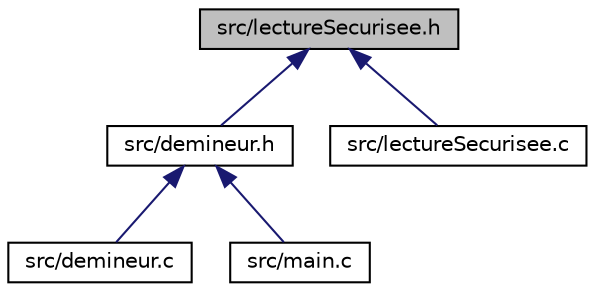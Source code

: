 digraph "src/lectureSecurisee.h"
{
 // LATEX_PDF_SIZE
  edge [fontname="Helvetica",fontsize="10",labelfontname="Helvetica",labelfontsize="10"];
  node [fontname="Helvetica",fontsize="10",shape=record];
  Node1 [label="src/lectureSecurisee.h",height=0.2,width=0.4,color="black", fillcolor="grey75", style="filled", fontcolor="black",tooltip="Fichier d'entête des fonctions de lecture sécurisée."];
  Node1 -> Node2 [dir="back",color="midnightblue",fontsize="10",style="solid",fontname="Helvetica"];
  Node2 [label="src/demineur.h",height=0.2,width=0.4,color="black", fillcolor="white", style="filled",URL="$demineur_8h.html",tooltip="Fichier d'entête des fonctions de chaine de caractères."];
  Node2 -> Node3 [dir="back",color="midnightblue",fontsize="10",style="solid",fontname="Helvetica"];
  Node3 [label="src/demineur.c",height=0.2,width=0.4,color="black", fillcolor="white", style="filled",URL="$demineur_8c.html",tooltip="fichier d'entête (fonctions) fonctions pour les chaines de caractères"];
  Node2 -> Node4 [dir="back",color="midnightblue",fontsize="10",style="solid",fontname="Helvetica"];
  Node4 [label="src/main.c",height=0.2,width=0.4,color="black", fillcolor="white", style="filled",URL="$main_8c.html",tooltip="main du TP"];
  Node1 -> Node5 [dir="back",color="midnightblue",fontsize="10",style="solid",fontname="Helvetica"];
  Node5 [label="src/lectureSecurisee.c",height=0.2,width=0.4,color="black", fillcolor="white", style="filled",URL="$lectureSecurisee_8c.html",tooltip="fichier d'entête (fonctions) fonctions de lecture sécurisée"];
}
